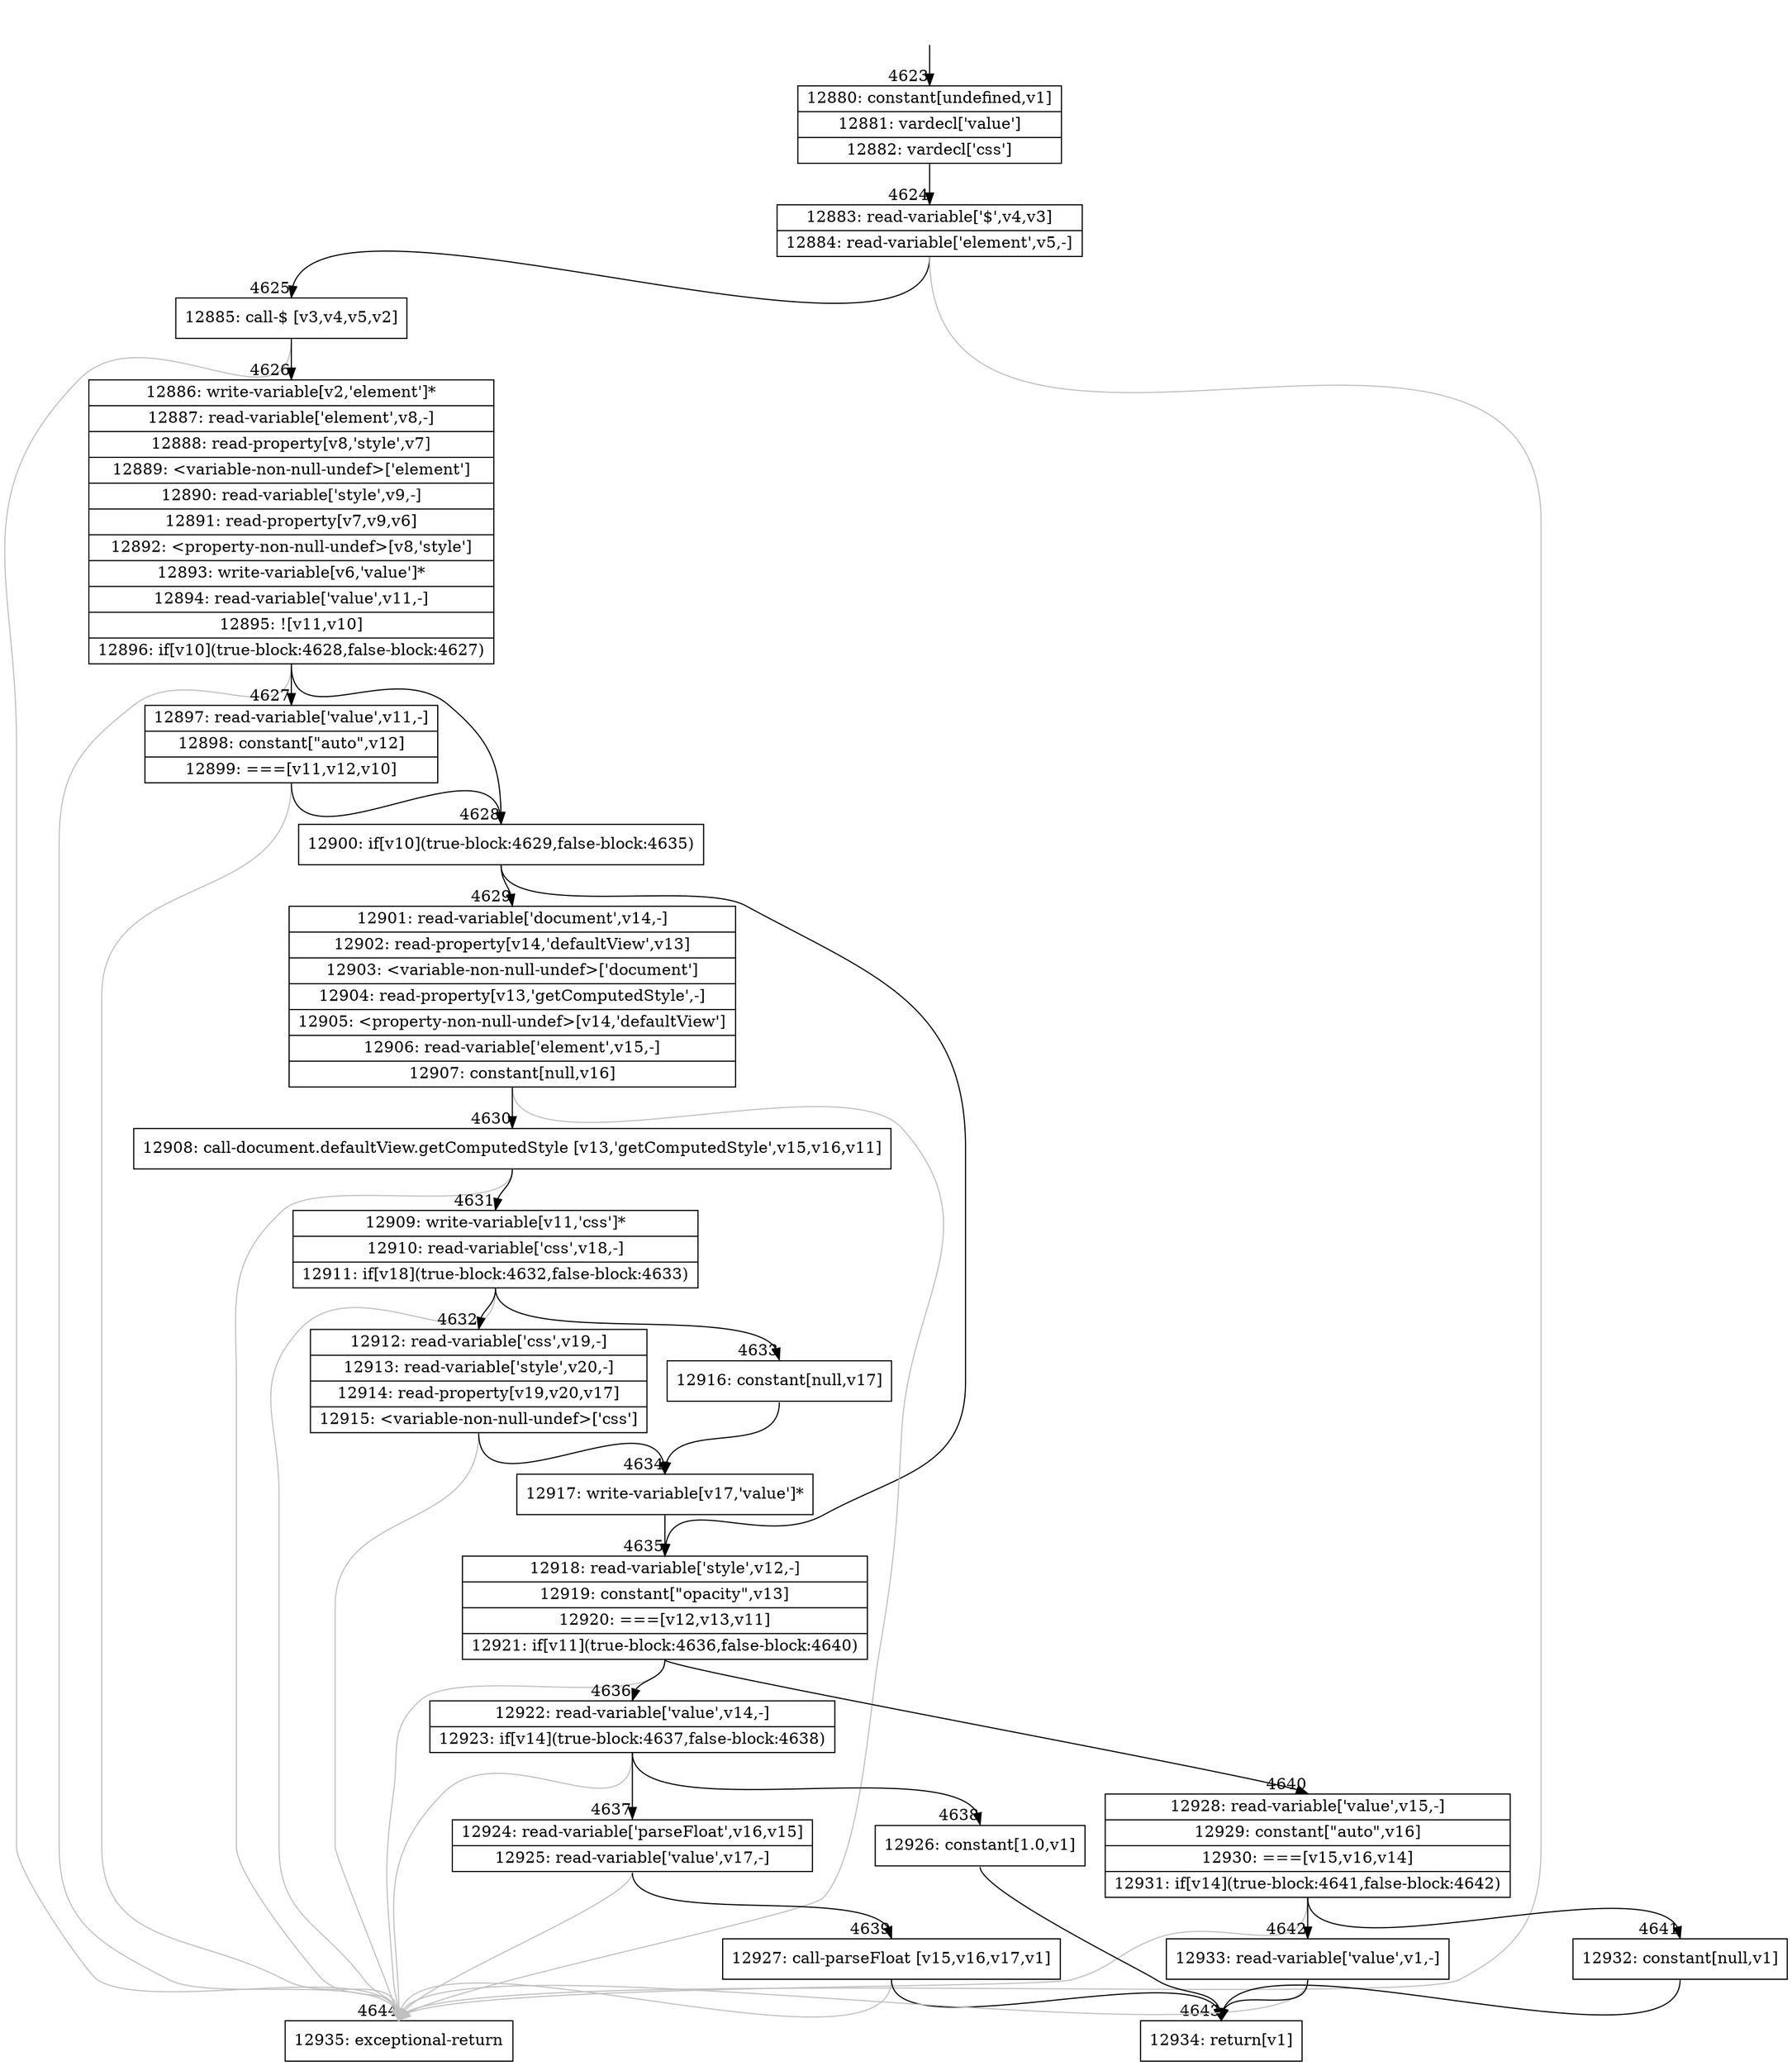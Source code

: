 digraph {
rankdir="TD"
BB_entry371[shape=none,label=""];
BB_entry371 -> BB4623 [tailport=s, headport=n, headlabel="    4623"]
BB4623 [shape=record label="{12880: constant[undefined,v1]|12881: vardecl['value']|12882: vardecl['css']}" ] 
BB4623 -> BB4624 [tailport=s, headport=n, headlabel="      4624"]
BB4624 [shape=record label="{12883: read-variable['$',v4,v3]|12884: read-variable['element',v5,-]}" ] 
BB4624 -> BB4625 [tailport=s, headport=n, headlabel="      4625"]
BB4624 -> BB4644 [tailport=s, headport=n, color=gray, headlabel="      4644"]
BB4625 [shape=record label="{12885: call-$ [v3,v4,v5,v2]}" ] 
BB4625 -> BB4626 [tailport=s, headport=n, headlabel="      4626"]
BB4625 -> BB4644 [tailport=s, headport=n, color=gray]
BB4626 [shape=record label="{12886: write-variable[v2,'element']*|12887: read-variable['element',v8,-]|12888: read-property[v8,'style',v7]|12889: \<variable-non-null-undef\>['element']|12890: read-variable['style',v9,-]|12891: read-property[v7,v9,v6]|12892: \<property-non-null-undef\>[v8,'style']|12893: write-variable[v6,'value']*|12894: read-variable['value',v11,-]|12895: ![v11,v10]|12896: if[v10](true-block:4628,false-block:4627)}" ] 
BB4626 -> BB4628 [tailport=s, headport=n, headlabel="      4628"]
BB4626 -> BB4627 [tailport=s, headport=n, headlabel="      4627"]
BB4626 -> BB4644 [tailport=s, headport=n, color=gray]
BB4627 [shape=record label="{12897: read-variable['value',v11,-]|12898: constant[\"auto\",v12]|12899: ===[v11,v12,v10]}" ] 
BB4627 -> BB4628 [tailport=s, headport=n]
BB4627 -> BB4644 [tailport=s, headport=n, color=gray]
BB4628 [shape=record label="{12900: if[v10](true-block:4629,false-block:4635)}" ] 
BB4628 -> BB4629 [tailport=s, headport=n, headlabel="      4629"]
BB4628 -> BB4635 [tailport=s, headport=n, headlabel="      4635"]
BB4629 [shape=record label="{12901: read-variable['document',v14,-]|12902: read-property[v14,'defaultView',v13]|12903: \<variable-non-null-undef\>['document']|12904: read-property[v13,'getComputedStyle',-]|12905: \<property-non-null-undef\>[v14,'defaultView']|12906: read-variable['element',v15,-]|12907: constant[null,v16]}" ] 
BB4629 -> BB4630 [tailport=s, headport=n, headlabel="      4630"]
BB4629 -> BB4644 [tailport=s, headport=n, color=gray]
BB4630 [shape=record label="{12908: call-document.defaultView.getComputedStyle [v13,'getComputedStyle',v15,v16,v11]}" ] 
BB4630 -> BB4631 [tailport=s, headport=n, headlabel="      4631"]
BB4630 -> BB4644 [tailport=s, headport=n, color=gray]
BB4631 [shape=record label="{12909: write-variable[v11,'css']*|12910: read-variable['css',v18,-]|12911: if[v18](true-block:4632,false-block:4633)}" ] 
BB4631 -> BB4632 [tailport=s, headport=n, headlabel="      4632"]
BB4631 -> BB4633 [tailport=s, headport=n, headlabel="      4633"]
BB4631 -> BB4644 [tailport=s, headport=n, color=gray]
BB4632 [shape=record label="{12912: read-variable['css',v19,-]|12913: read-variable['style',v20,-]|12914: read-property[v19,v20,v17]|12915: \<variable-non-null-undef\>['css']}" ] 
BB4632 -> BB4634 [tailport=s, headport=n, headlabel="      4634"]
BB4632 -> BB4644 [tailport=s, headport=n, color=gray]
BB4633 [shape=record label="{12916: constant[null,v17]}" ] 
BB4633 -> BB4634 [tailport=s, headport=n]
BB4634 [shape=record label="{12917: write-variable[v17,'value']*}" ] 
BB4634 -> BB4635 [tailport=s, headport=n]
BB4635 [shape=record label="{12918: read-variable['style',v12,-]|12919: constant[\"opacity\",v13]|12920: ===[v12,v13,v11]|12921: if[v11](true-block:4636,false-block:4640)}" ] 
BB4635 -> BB4636 [tailport=s, headport=n, headlabel="      4636"]
BB4635 -> BB4640 [tailport=s, headport=n, headlabel="      4640"]
BB4635 -> BB4644 [tailport=s, headport=n, color=gray]
BB4636 [shape=record label="{12922: read-variable['value',v14,-]|12923: if[v14](true-block:4637,false-block:4638)}" ] 
BB4636 -> BB4637 [tailport=s, headport=n, headlabel="      4637"]
BB4636 -> BB4638 [tailport=s, headport=n, headlabel="      4638"]
BB4636 -> BB4644 [tailport=s, headport=n, color=gray]
BB4637 [shape=record label="{12924: read-variable['parseFloat',v16,v15]|12925: read-variable['value',v17,-]}" ] 
BB4637 -> BB4639 [tailport=s, headport=n, headlabel="      4639"]
BB4637 -> BB4644 [tailport=s, headport=n, color=gray]
BB4638 [shape=record label="{12926: constant[1.0,v1]}" ] 
BB4638 -> BB4643 [tailport=s, headport=n, headlabel="      4643"]
BB4639 [shape=record label="{12927: call-parseFloat [v15,v16,v17,v1]}" ] 
BB4639 -> BB4643 [tailport=s, headport=n]
BB4639 -> BB4644 [tailport=s, headport=n, color=gray]
BB4640 [shape=record label="{12928: read-variable['value',v15,-]|12929: constant[\"auto\",v16]|12930: ===[v15,v16,v14]|12931: if[v14](true-block:4641,false-block:4642)}" ] 
BB4640 -> BB4641 [tailport=s, headport=n, headlabel="      4641"]
BB4640 -> BB4642 [tailport=s, headport=n, headlabel="      4642"]
BB4640 -> BB4644 [tailport=s, headport=n, color=gray]
BB4641 [shape=record label="{12932: constant[null,v1]}" ] 
BB4641 -> BB4643 [tailport=s, headport=n]
BB4642 [shape=record label="{12933: read-variable['value',v1,-]}" ] 
BB4642 -> BB4643 [tailport=s, headport=n]
BB4642 -> BB4644 [tailport=s, headport=n, color=gray]
BB4643 [shape=record label="{12934: return[v1]}" ] 
BB4644 [shape=record label="{12935: exceptional-return}" ] 
//#$~ 3500
}
